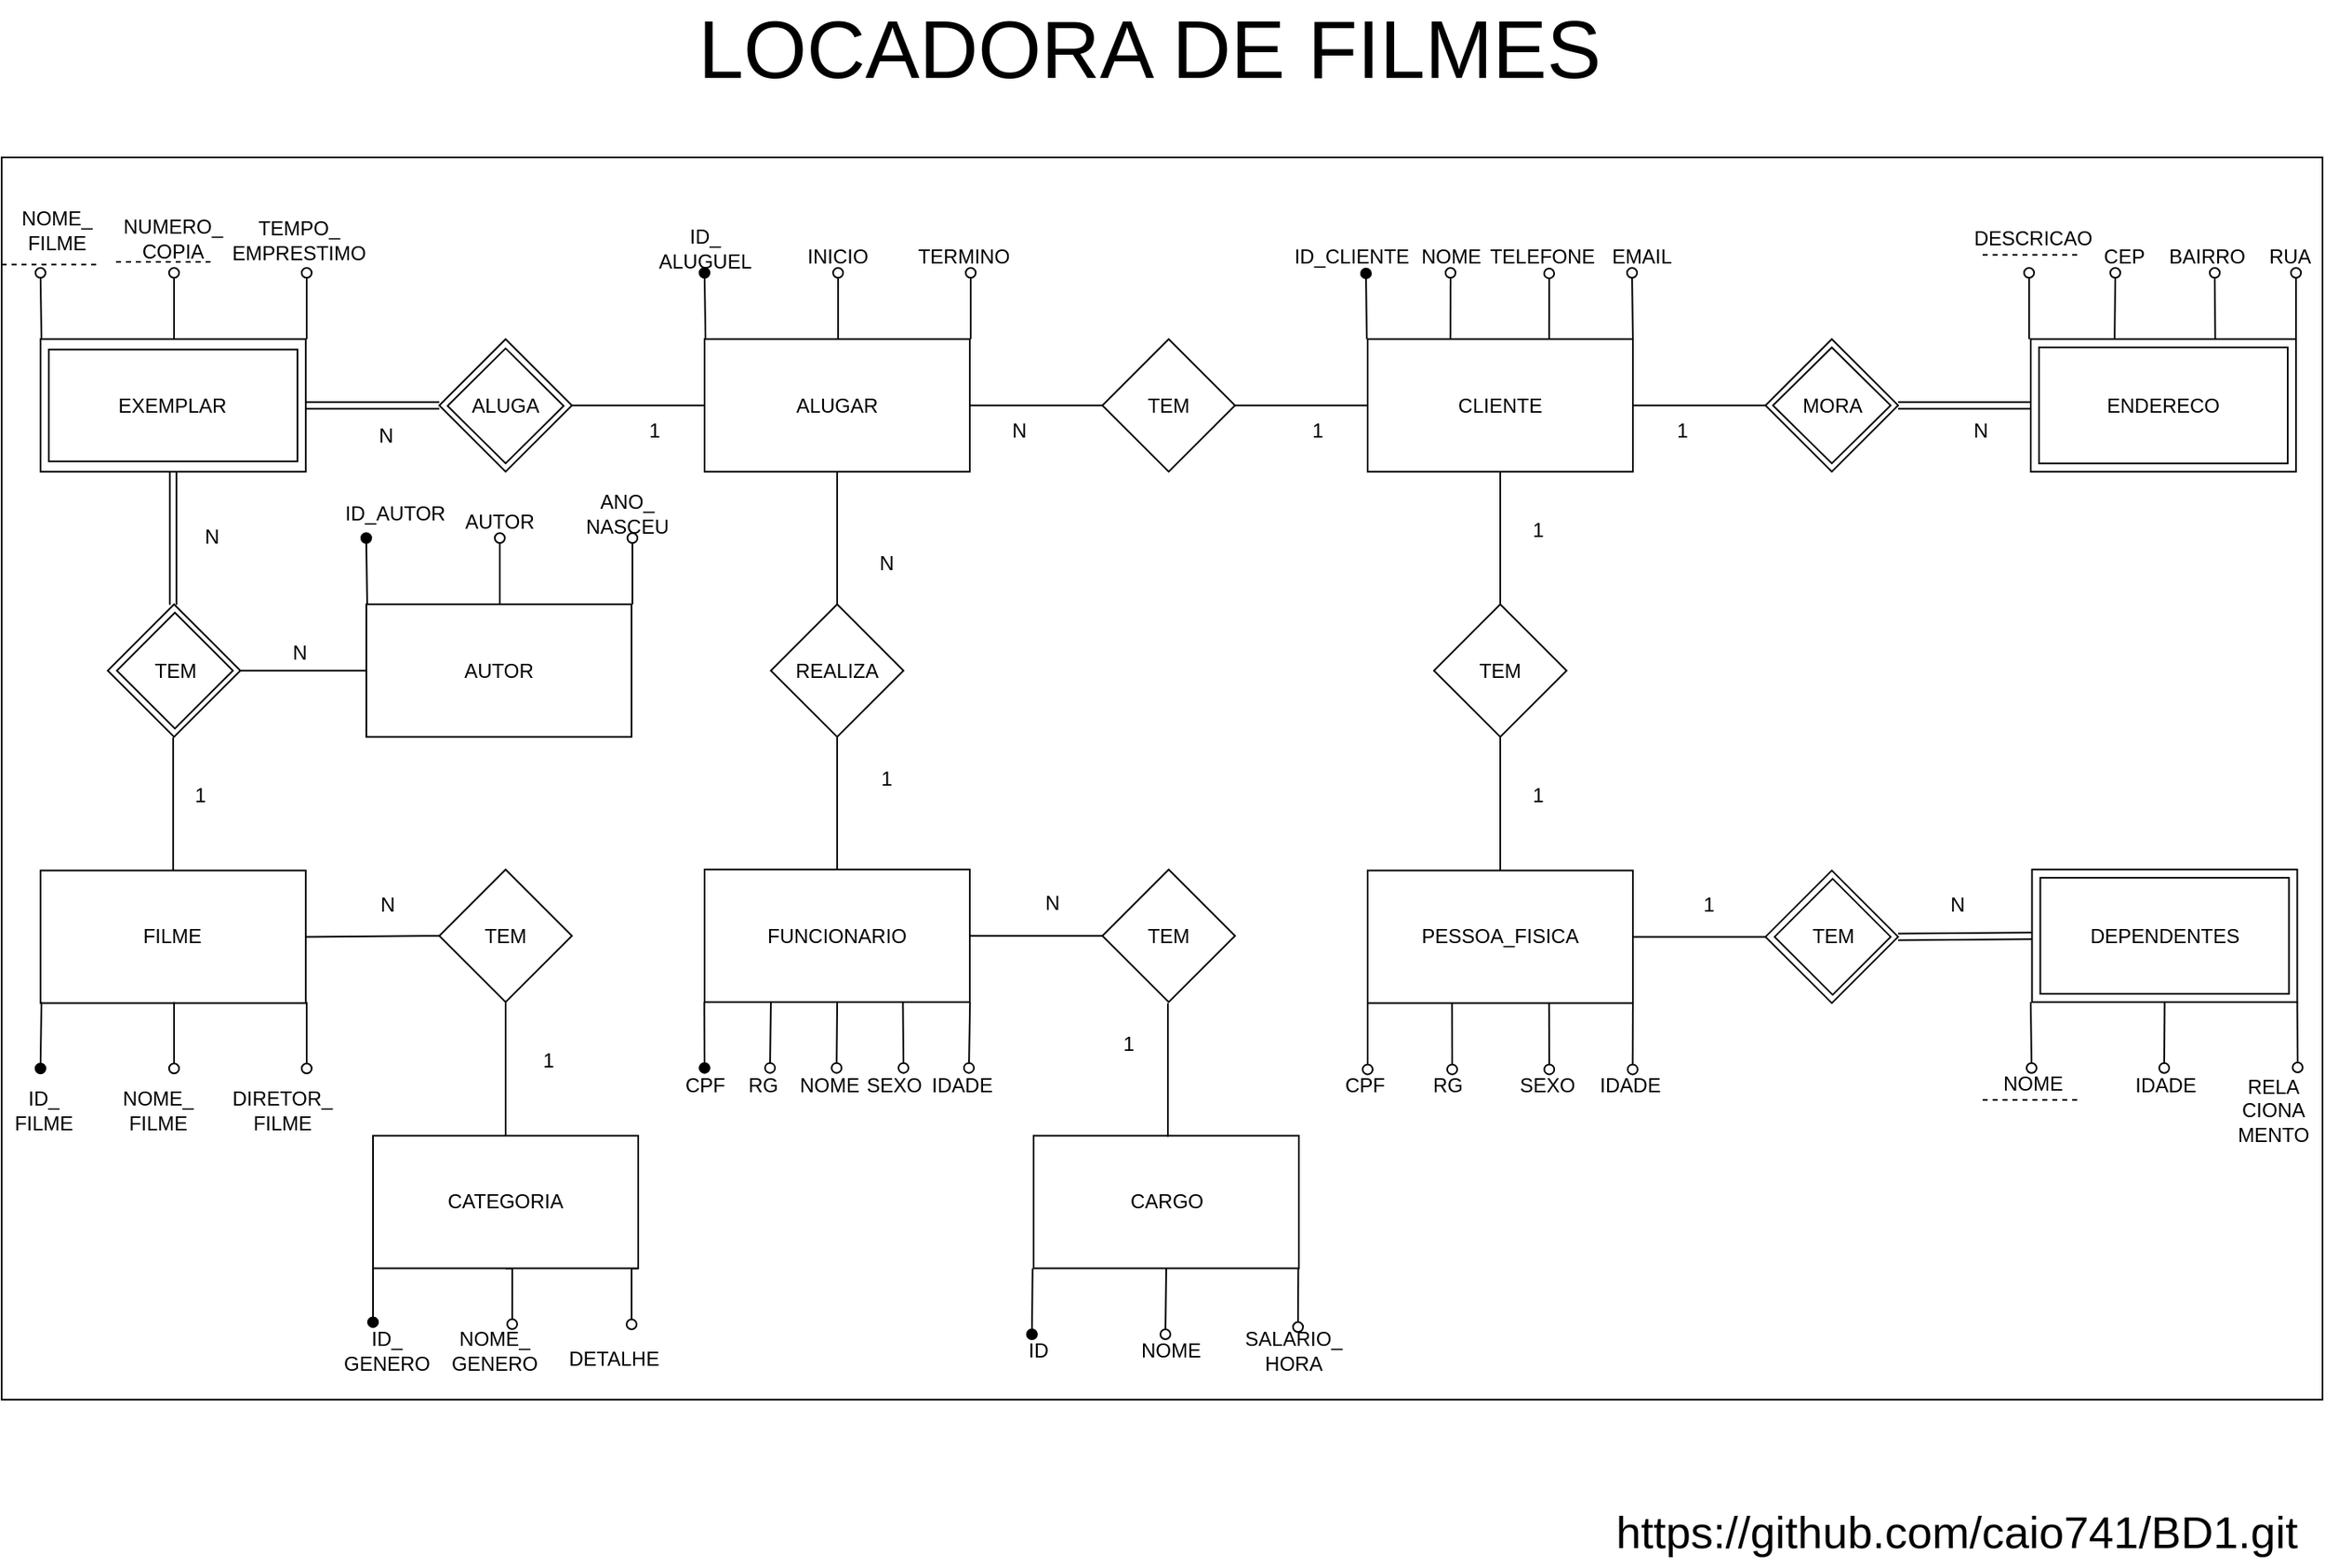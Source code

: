 <mxfile version="19.0.0" type="device"><diagram id="PAfJcDm39tAC9_38ykpD" name="Page-1"><mxGraphModel dx="1806" dy="955" grid="1" gridSize="10" guides="1" tooltips="1" connect="1" arrows="1" fold="1" page="1" pageScale="1" pageWidth="1400" pageHeight="950" math="0" shadow="0"><root><mxCell id="0"/><mxCell id="1" parent="0"/><mxCell id="2LAqQEBqM6MFM1J0Qw6C-1" value="" style="rounded=0;whiteSpace=wrap;html=1;fillColor=none;" parent="1" vertex="1"><mxGeometry y="100" width="1400" height="749.4" as="geometry"/></mxCell><mxCell id="RImvpJn0ZFp_Cfdxz_qX-44" style="edgeStyle=none;rounded=0;orthogonalLoop=1;jettySize=auto;html=1;exitX=1;exitY=0.5;exitDx=0;exitDy=0;entryX=0;entryY=0.5;entryDx=0;entryDy=0;endArrow=none;endFill=0;" parent="1" source="RImvpJn0ZFp_Cfdxz_qX-4" target="RImvpJn0ZFp_Cfdxz_qX-43" edge="1"><mxGeometry relative="1" as="geometry"/></mxCell><mxCell id="RImvpJn0ZFp_Cfdxz_qX-4" value="ALUGAR" style="rounded=0;whiteSpace=wrap;html=1;" parent="1" vertex="1"><mxGeometry x="424" y="209.6" width="160" height="80" as="geometry"/></mxCell><mxCell id="r9gRASI-_UK_pjrdxx6l-98" style="edgeStyle=none;rounded=0;orthogonalLoop=1;jettySize=auto;html=1;exitX=0.5;exitY=1;exitDx=0;exitDy=0;endArrow=oval;endFill=0;entryX=0.593;entryY=-0.014;entryDx=0;entryDy=0;entryPerimeter=0;" parent="1" source="RImvpJn0ZFp_Cfdxz_qX-5" target="r9gRASI-_UK_pjrdxx6l-99" edge="1"><mxGeometry relative="1" as="geometry"><mxPoint x="503.871" y="639.6" as="targetPoint"/></mxGeometry></mxCell><mxCell id="tUpMF_jIF_8xYEptirAa-62" style="edgeStyle=none;rounded=0;orthogonalLoop=1;jettySize=auto;html=1;exitX=1;exitY=0.5;exitDx=0;exitDy=0;entryX=0;entryY=0.5;entryDx=0;entryDy=0;endArrow=none;endFill=0;" parent="1" source="RImvpJn0ZFp_Cfdxz_qX-5" target="tUpMF_jIF_8xYEptirAa-61" edge="1"><mxGeometry relative="1" as="geometry"/></mxCell><mxCell id="RImvpJn0ZFp_Cfdxz_qX-5" value="FUNCIONARIO" style="rounded=0;whiteSpace=wrap;html=1;" parent="1" vertex="1"><mxGeometry x="424" y="529.6" width="160" height="80" as="geometry"/></mxCell><mxCell id="RImvpJn0ZFp_Cfdxz_qX-7" value="CLIENTE" style="rounded=0;whiteSpace=wrap;html=1;" parent="1" vertex="1"><mxGeometry x="824" y="209.6" width="160" height="80" as="geometry"/></mxCell><mxCell id="r9gRASI-_UK_pjrdxx6l-129" style="edgeStyle=none;rounded=0;orthogonalLoop=1;jettySize=auto;html=1;exitX=1;exitY=1;exitDx=0;exitDy=0;endArrow=oval;endFill=0;" parent="1" source="RImvpJn0ZFp_Cfdxz_qX-9" edge="1"><mxGeometry relative="1" as="geometry"><mxPoint x="983.86" y="650.2" as="targetPoint"/></mxGeometry></mxCell><mxCell id="r9gRASI-_UK_pjrdxx6l-131" style="edgeStyle=elbowEdgeStyle;rounded=0;orthogonalLoop=1;jettySize=auto;html=1;endArrow=oval;endFill=0;exitX=0.684;exitY=1;exitDx=0;exitDy=0;exitPerimeter=0;" parent="1" source="RImvpJn0ZFp_Cfdxz_qX-9" edge="1"><mxGeometry relative="1" as="geometry"><mxPoint x="933.43" y="650.2" as="targetPoint"/><mxPoint x="934.57" y="610.2" as="sourcePoint"/><Array as="points"><mxPoint x="933.57" y="630.2"/></Array></mxGeometry></mxCell><mxCell id="r9gRASI-_UK_pjrdxx6l-132" style="edgeStyle=elbowEdgeStyle;rounded=0;orthogonalLoop=1;jettySize=auto;html=1;exitX=0.318;exitY=1.003;exitDx=0;exitDy=0;endArrow=oval;endFill=0;exitPerimeter=0;" parent="1" source="RImvpJn0ZFp_Cfdxz_qX-9" edge="1"><mxGeometry relative="1" as="geometry"><mxPoint x="875" y="650.2" as="targetPoint"/><Array as="points"><mxPoint x="875" y="620.2"/></Array></mxGeometry></mxCell><mxCell id="RImvpJn0ZFp_Cfdxz_qX-9" value="PESSOA_FISICA" style="rounded=0;whiteSpace=wrap;html=1;" parent="1" vertex="1"><mxGeometry x="824" y="530.2" width="160" height="80" as="geometry"/></mxCell><mxCell id="RImvpJn0ZFp_Cfdxz_qX-25" style="edgeStyle=orthogonalEdgeStyle;rounded=0;orthogonalLoop=1;jettySize=auto;html=1;exitX=1;exitY=0.5;exitDx=0;exitDy=0;entryX=0;entryY=0.5;entryDx=0;entryDy=0;endArrow=none;endFill=0;" parent="1" source="RImvpJn0ZFp_Cfdxz_qX-23" target="RImvpJn0ZFp_Cfdxz_qX-4" edge="1"><mxGeometry relative="1" as="geometry"/></mxCell><mxCell id="tUpMF_jIF_8xYEptirAa-52" style="edgeStyle=orthogonalEdgeStyle;rounded=0;orthogonalLoop=1;jettySize=auto;html=1;exitX=0;exitY=0.5;exitDx=0;exitDy=0;entryX=1;entryY=0.5;entryDx=0;entryDy=0;endArrow=none;endFill=0;shape=link;" parent="1" source="RImvpJn0ZFp_Cfdxz_qX-23" target="tUpMF_jIF_8xYEptirAa-38" edge="1"><mxGeometry relative="1" as="geometry"/></mxCell><mxCell id="RImvpJn0ZFp_Cfdxz_qX-23" value="ALUGA" style="rhombus;whiteSpace=wrap;html=1;rounded=0;shadow=0;glass=0;sketch=0;gradientColor=none;" parent="1" vertex="1"><mxGeometry x="264" y="209.6" width="80" height="80" as="geometry"/></mxCell><mxCell id="RImvpJn0ZFp_Cfdxz_qX-39" style="edgeStyle=none;rounded=0;orthogonalLoop=1;jettySize=auto;html=1;exitX=1;exitY=0.5;exitDx=0;exitDy=0;entryX=0.5;entryY=1;entryDx=0;entryDy=0;endArrow=none;endFill=0;" parent="1" target="RImvpJn0ZFp_Cfdxz_qX-7" edge="1"><mxGeometry relative="1" as="geometry"><mxPoint x="904" y="369.6" as="sourcePoint"/></mxGeometry></mxCell><mxCell id="RImvpJn0ZFp_Cfdxz_qX-41" style="edgeStyle=none;rounded=0;orthogonalLoop=1;jettySize=auto;html=1;exitX=0.5;exitY=0;exitDx=0;exitDy=0;entryX=0.5;entryY=1;entryDx=0;entryDy=0;endArrow=none;endFill=0;" parent="1" source="RImvpJn0ZFp_Cfdxz_qX-40" target="RImvpJn0ZFp_Cfdxz_qX-4" edge="1"><mxGeometry relative="1" as="geometry"/></mxCell><mxCell id="RImvpJn0ZFp_Cfdxz_qX-42" style="edgeStyle=none;rounded=0;orthogonalLoop=1;jettySize=auto;html=1;exitX=0.5;exitY=1;exitDx=0;exitDy=0;entryX=0.5;entryY=0;entryDx=0;entryDy=0;endArrow=none;endFill=0;" parent="1" source="RImvpJn0ZFp_Cfdxz_qX-40" target="RImvpJn0ZFp_Cfdxz_qX-5" edge="1"><mxGeometry relative="1" as="geometry"/></mxCell><mxCell id="RImvpJn0ZFp_Cfdxz_qX-40" value="REALIZA" style="rhombus;whiteSpace=wrap;html=1;rounded=0;shadow=0;glass=0;sketch=0;gradientColor=none;" parent="1" vertex="1"><mxGeometry x="464" y="369.6" width="80" height="80" as="geometry"/></mxCell><mxCell id="RImvpJn0ZFp_Cfdxz_qX-45" style="edgeStyle=none;rounded=0;orthogonalLoop=1;jettySize=auto;html=1;exitX=1;exitY=0.5;exitDx=0;exitDy=0;entryX=0;entryY=0.5;entryDx=0;entryDy=0;endArrow=none;endFill=0;" parent="1" source="RImvpJn0ZFp_Cfdxz_qX-43" target="RImvpJn0ZFp_Cfdxz_qX-7" edge="1"><mxGeometry relative="1" as="geometry"/></mxCell><mxCell id="RImvpJn0ZFp_Cfdxz_qX-43" value="TEM" style="rhombus;whiteSpace=wrap;html=1;rounded=0;shadow=0;glass=0;sketch=0;gradientColor=none;" parent="1" vertex="1"><mxGeometry x="664" y="209.6" width="80" height="80" as="geometry"/></mxCell><mxCell id="RImvpJn0ZFp_Cfdxz_qX-48" value="N" style="text;html=1;strokeColor=none;fillColor=none;align=center;verticalAlign=middle;whiteSpace=wrap;rounded=0;shadow=0;glass=0;sketch=0;" parent="1" vertex="1"><mxGeometry x="201.5" y="253.35" width="60" height="30" as="geometry"/></mxCell><mxCell id="RImvpJn0ZFp_Cfdxz_qX-49" value="1" style="text;html=1;strokeColor=none;fillColor=none;align=center;verticalAlign=middle;whiteSpace=wrap;rounded=0;shadow=0;glass=0;sketch=0;" parent="1" vertex="1"><mxGeometry x="364" y="249.6" width="60" height="30" as="geometry"/></mxCell><mxCell id="RImvpJn0ZFp_Cfdxz_qX-50" value="1" style="text;html=1;strokeColor=none;fillColor=none;align=center;verticalAlign=middle;whiteSpace=wrap;rounded=0;shadow=0;glass=0;sketch=0;" parent="1" vertex="1"><mxGeometry x="764" y="249.6" width="60" height="30" as="geometry"/></mxCell><mxCell id="RImvpJn0ZFp_Cfdxz_qX-51" value="N" style="text;html=1;strokeColor=none;fillColor=none;align=center;verticalAlign=middle;whiteSpace=wrap;rounded=0;shadow=0;glass=0;sketch=0;" parent="1" vertex="1"><mxGeometry x="584" y="249.6" width="60" height="30" as="geometry"/></mxCell><mxCell id="RImvpJn0ZFp_Cfdxz_qX-52" value="N" style="text;html=1;strokeColor=none;fillColor=none;align=center;verticalAlign=middle;whiteSpace=wrap;rounded=0;shadow=0;glass=0;sketch=0;" parent="1" vertex="1"><mxGeometry x="504" y="329.6" width="60" height="30" as="geometry"/></mxCell><mxCell id="RImvpJn0ZFp_Cfdxz_qX-53" value="1" style="text;html=1;strokeColor=none;fillColor=none;align=center;verticalAlign=middle;whiteSpace=wrap;rounded=0;shadow=0;glass=0;sketch=0;" parent="1" vertex="1"><mxGeometry x="504" y="459.6" width="60" height="30" as="geometry"/></mxCell><mxCell id="RImvpJn0ZFp_Cfdxz_qX-56" value="N" style="text;html=1;strokeColor=none;fillColor=none;align=center;verticalAlign=middle;whiteSpace=wrap;rounded=0;shadow=0;glass=0;sketch=0;" parent="1" vertex="1"><mxGeometry x="604" y="535.2" width="60" height="30" as="geometry"/></mxCell><mxCell id="RImvpJn0ZFp_Cfdxz_qX-57" value="1" style="text;html=1;strokeColor=none;fillColor=none;align=center;verticalAlign=middle;whiteSpace=wrap;rounded=0;shadow=0;glass=0;sketch=0;" parent="1" vertex="1"><mxGeometry x="650" y="620.2" width="60" height="30" as="geometry"/></mxCell><mxCell id="r9gRASI-_UK_pjrdxx6l-20" style="edgeStyle=elbowEdgeStyle;rounded=0;orthogonalLoop=1;jettySize=auto;html=1;exitX=0;exitY=1;exitDx=0;exitDy=0;endArrow=oval;endFill=0;" parent="1" edge="1"><mxGeometry relative="1" as="geometry"><mxPoint x="824" y="650.2" as="targetPoint"/><mxPoint x="824" y="610.2" as="sourcePoint"/></mxGeometry></mxCell><mxCell id="r9gRASI-_UK_pjrdxx6l-36" value="CPF" style="text;html=1;align=center;verticalAlign=middle;resizable=0;points=[];autosize=1;strokeColor=none;fillColor=none;" parent="1" vertex="1"><mxGeometry x="801.5" y="650.2" width="40" height="20" as="geometry"/></mxCell><mxCell id="r9gRASI-_UK_pjrdxx6l-37" value="RG" style="text;html=1;align=center;verticalAlign=middle;resizable=0;points=[];autosize=1;strokeColor=none;fillColor=none;" parent="1" vertex="1"><mxGeometry x="856.5" y="650.2" width="30" height="20" as="geometry"/></mxCell><mxCell id="r9gRASI-_UK_pjrdxx6l-38" value="SEXO" style="text;html=1;align=center;verticalAlign=middle;resizable=0;points=[];autosize=1;strokeColor=none;fillColor=none;" parent="1" vertex="1"><mxGeometry x="906.5" y="650.2" width="50" height="20" as="geometry"/></mxCell><mxCell id="r9gRASI-_UK_pjrdxx6l-39" value="IDADE" style="text;html=1;align=center;verticalAlign=middle;resizable=0;points=[];autosize=1;strokeColor=none;fillColor=none;" parent="1" vertex="1"><mxGeometry x="956.5" y="650.2" width="50" height="20" as="geometry"/></mxCell><mxCell id="r9gRASI-_UK_pjrdxx6l-44" style="edgeStyle=elbowEdgeStyle;rounded=0;orthogonalLoop=1;jettySize=auto;html=1;exitX=0;exitY=1;exitDx=0;exitDy=0;endArrow=oval;endFill=1;entryX=0.612;entryY=1.018;entryDx=0;entryDy=0;entryPerimeter=0;" parent="1" target="r9gRASI-_UK_pjrdxx6l-48" edge="1"><mxGeometry relative="1" as="geometry"><mxPoint x="823.48" y="179.6" as="targetPoint"/><mxPoint x="823.48" y="209.6" as="sourcePoint"/></mxGeometry></mxCell><mxCell id="r9gRASI-_UK_pjrdxx6l-45" style="edgeStyle=elbowEdgeStyle;rounded=0;orthogonalLoop=1;jettySize=auto;html=1;endArrow=oval;endFill=0;exitX=0.312;exitY=0;exitDx=0;exitDy=0;exitPerimeter=0;" parent="1" source="RImvpJn0ZFp_Cfdxz_qX-7" edge="1"><mxGeometry relative="1" as="geometry"><mxPoint x="873.88" y="169.6" as="targetPoint"/><mxPoint x="873.88" y="199.6" as="sourcePoint"/></mxGeometry></mxCell><mxCell id="r9gRASI-_UK_pjrdxx6l-46" style="edgeStyle=elbowEdgeStyle;rounded=0;orthogonalLoop=1;jettySize=auto;html=1;endArrow=oval;endFill=0;entryX=0.559;entryY=1.018;entryDx=0;entryDy=0;entryPerimeter=0;" parent="1" target="r9gRASI-_UK_pjrdxx6l-50" edge="1"><mxGeometry relative="1" as="geometry"><mxPoint x="933.48" y="179.6" as="targetPoint"/><mxPoint x="933.48" y="209.6" as="sourcePoint"/></mxGeometry></mxCell><mxCell id="r9gRASI-_UK_pjrdxx6l-47" style="edgeStyle=elbowEdgeStyle;rounded=0;orthogonalLoop=1;jettySize=auto;html=1;endArrow=oval;endFill=0;exitX=1;exitY=0;exitDx=0;exitDy=0;" parent="1" source="RImvpJn0ZFp_Cfdxz_qX-7" edge="1"><mxGeometry relative="1" as="geometry"><mxPoint x="983.2" y="169.6" as="targetPoint"/><mxPoint x="983.2" y="199.6" as="sourcePoint"/></mxGeometry></mxCell><mxCell id="r9gRASI-_UK_pjrdxx6l-48" value="ID_CLIENTE" style="text;html=1;align=center;verticalAlign=middle;resizable=0;points=[];autosize=1;strokeColor=none;fillColor=none;" parent="1" vertex="1"><mxGeometry x="774" y="149.6" width="80" height="20" as="geometry"/></mxCell><mxCell id="r9gRASI-_UK_pjrdxx6l-49" value="NOME" style="text;html=1;align=center;verticalAlign=middle;resizable=0;points=[];autosize=1;strokeColor=none;fillColor=none;" parent="1" vertex="1"><mxGeometry x="849" y="149.6" width="50" height="20" as="geometry"/></mxCell><mxCell id="r9gRASI-_UK_pjrdxx6l-50" value="TELEFONE" style="text;html=1;align=center;verticalAlign=middle;resizable=0;points=[];autosize=1;strokeColor=none;fillColor=none;" parent="1" vertex="1"><mxGeometry x="889" y="149.6" width="80" height="20" as="geometry"/></mxCell><mxCell id="r9gRASI-_UK_pjrdxx6l-51" value="EMAIL" style="text;html=1;align=center;verticalAlign=middle;resizable=0;points=[];autosize=1;strokeColor=none;fillColor=none;" parent="1" vertex="1"><mxGeometry x="964" y="149.6" width="50" height="20" as="geometry"/></mxCell><mxCell id="r9gRASI-_UK_pjrdxx6l-60" style="edgeStyle=none;rounded=0;orthogonalLoop=1;jettySize=auto;html=1;exitX=1;exitY=0.5;exitDx=0;exitDy=0;entryX=0;entryY=0.5;entryDx=0;entryDy=0;endArrow=none;endFill=0;" parent="1" target="r9gRASI-_UK_pjrdxx6l-62" edge="1"><mxGeometry relative="1" as="geometry"><mxPoint x="984" y="249.6" as="sourcePoint"/></mxGeometry></mxCell><mxCell id="r9gRASI-_UK_pjrdxx6l-61" style="edgeStyle=none;rounded=0;orthogonalLoop=1;jettySize=auto;html=1;exitX=1;exitY=0.5;exitDx=0;exitDy=0;entryX=0;entryY=0.5;entryDx=0;entryDy=0;endArrow=none;endFill=0;shape=link;" parent="1" source="r9gRASI-_UK_pjrdxx6l-62" edge="1"><mxGeometry relative="1" as="geometry"><mxPoint x="1224" y="249.6" as="targetPoint"/></mxGeometry></mxCell><mxCell id="r9gRASI-_UK_pjrdxx6l-62" value="MORA" style="rhombus;whiteSpace=wrap;html=1;rounded=0;shadow=0;glass=0;sketch=0;gradientColor=none;" parent="1" vertex="1"><mxGeometry x="1064" y="209.6" width="80" height="80" as="geometry"/></mxCell><mxCell id="r9gRASI-_UK_pjrdxx6l-63" value="1" style="text;html=1;strokeColor=none;fillColor=none;align=center;verticalAlign=middle;whiteSpace=wrap;rounded=0;shadow=0;glass=0;sketch=0;" parent="1" vertex="1"><mxGeometry x="984" y="249.6" width="60" height="30" as="geometry"/></mxCell><mxCell id="r9gRASI-_UK_pjrdxx6l-64" value="N" style="text;html=1;strokeColor=none;fillColor=none;align=center;verticalAlign=middle;whiteSpace=wrap;rounded=0;shadow=0;glass=0;sketch=0;" parent="1" vertex="1"><mxGeometry x="1164" y="249.6" width="60" height="30" as="geometry"/></mxCell><mxCell id="r9gRASI-_UK_pjrdxx6l-65" value="ENDERECO_CLIENTE" style="rounded=0;whiteSpace=wrap;html=1;" parent="1" vertex="1"><mxGeometry x="1224" y="209.6" width="160" height="80" as="geometry"/></mxCell><mxCell id="r9gRASI-_UK_pjrdxx6l-66" value="ENDERECO" style="rounded=0;whiteSpace=wrap;html=1;" parent="1" vertex="1"><mxGeometry x="1229" y="214.6" width="150" height="70" as="geometry"/></mxCell><mxCell id="r9gRASI-_UK_pjrdxx6l-67" style="edgeStyle=elbowEdgeStyle;rounded=0;orthogonalLoop=1;jettySize=auto;html=1;exitX=0;exitY=1;exitDx=0;exitDy=0;endArrow=oval;endFill=0;" parent="1" edge="1"><mxGeometry relative="1" as="geometry"><mxPoint x="1223" y="169.6" as="targetPoint"/><mxPoint x="1223" y="209.6" as="sourcePoint"/></mxGeometry></mxCell><mxCell id="r9gRASI-_UK_pjrdxx6l-68" style="edgeStyle=elbowEdgeStyle;rounded=0;orthogonalLoop=1;jettySize=auto;html=1;endArrow=oval;endFill=0;" parent="1" edge="1"><mxGeometry relative="1" as="geometry"><mxPoint x="1275" y="169.6" as="targetPoint"/><mxPoint x="1274.6" y="209.6" as="sourcePoint"/></mxGeometry></mxCell><mxCell id="r9gRASI-_UK_pjrdxx6l-70" style="edgeStyle=elbowEdgeStyle;rounded=0;orthogonalLoop=1;jettySize=auto;html=1;endArrow=oval;endFill=0;exitX=1;exitY=0;exitDx=0;exitDy=0;" parent="1" source="r9gRASI-_UK_pjrdxx6l-65" edge="1"><mxGeometry relative="1" as="geometry"><mxPoint x="1384.28" y="169.6" as="targetPoint"/><mxPoint x="1384.28" y="199.6" as="sourcePoint"/><Array as="points"><mxPoint x="1384" y="199.6"/></Array></mxGeometry></mxCell><mxCell id="r9gRASI-_UK_pjrdxx6l-71" value="DESCRICAO" style="text;html=1;align=center;verticalAlign=middle;resizable=0;points=[];autosize=1;strokeColor=none;fillColor=none;" parent="1" vertex="1"><mxGeometry x="1180" y="139" width="90" height="20" as="geometry"/></mxCell><mxCell id="r9gRASI-_UK_pjrdxx6l-72" value="" style="endArrow=none;dashed=1;html=1;rounded=0;" parent="1" edge="1"><mxGeometry width="50" height="50" relative="1" as="geometry"><mxPoint x="1195" y="158.8" as="sourcePoint"/><mxPoint x="1255" y="158.8" as="targetPoint"/></mxGeometry></mxCell><mxCell id="r9gRASI-_UK_pjrdxx6l-73" style="edgeStyle=elbowEdgeStyle;rounded=0;orthogonalLoop=1;jettySize=auto;html=1;endArrow=oval;endFill=0;" parent="1" edge="1"><mxGeometry relative="1" as="geometry"><mxPoint x="1335" y="169.6" as="targetPoint"/><mxPoint x="1335.28" y="209.6" as="sourcePoint"/><Array as="points"><mxPoint x="1335" y="209.6"/></Array></mxGeometry></mxCell><mxCell id="r9gRASI-_UK_pjrdxx6l-75" value="CEP" style="text;html=1;align=center;verticalAlign=middle;resizable=0;points=[];autosize=1;strokeColor=none;fillColor=none;" parent="1" vertex="1"><mxGeometry x="1260" y="149.6" width="40" height="20" as="geometry"/></mxCell><mxCell id="r9gRASI-_UK_pjrdxx6l-89" style="edgeStyle=elbowEdgeStyle;rounded=0;orthogonalLoop=1;jettySize=auto;html=1;exitX=0;exitY=1;exitDx=0;exitDy=0;endArrow=oval;endFill=1;entryX=0.493;entryY=-0.014;entryDx=0;entryDy=0;entryPerimeter=0;" parent="1" target="r9gRASI-_UK_pjrdxx6l-93" edge="1"><mxGeometry relative="1" as="geometry"><mxPoint x="423.824" y="639.6" as="targetPoint"/><mxPoint x="423.824" y="609.6" as="sourcePoint"/></mxGeometry></mxCell><mxCell id="r9gRASI-_UK_pjrdxx6l-90" style="edgeStyle=elbowEdgeStyle;rounded=0;orthogonalLoop=1;jettySize=auto;html=1;endArrow=oval;endFill=0;entryX=0.356;entryY=-0.014;entryDx=0;entryDy=0;entryPerimeter=0;" parent="1" target="r9gRASI-_UK_pjrdxx6l-94" edge="1"><mxGeometry relative="1" as="geometry"><mxPoint x="464.004" y="639.6" as="targetPoint"/><mxPoint x="464.004" y="609.6" as="sourcePoint"/></mxGeometry></mxCell><mxCell id="r9gRASI-_UK_pjrdxx6l-91" style="edgeStyle=elbowEdgeStyle;rounded=0;orthogonalLoop=1;jettySize=auto;html=1;endArrow=oval;endFill=0;entryX=0.381;entryY=-0.014;entryDx=0;entryDy=0;entryPerimeter=0;" parent="1" target="r9gRASI-_UK_pjrdxx6l-95" edge="1"><mxGeometry relative="1" as="geometry"><mxPoint x="543.674" y="639.6" as="targetPoint"/><mxPoint x="543.674" y="609.6" as="sourcePoint"/></mxGeometry></mxCell><mxCell id="r9gRASI-_UK_pjrdxx6l-92" style="edgeStyle=elbowEdgeStyle;rounded=0;orthogonalLoop=1;jettySize=auto;html=1;endArrow=oval;endFill=0;entryX=0.42;entryY=-0.014;entryDx=0;entryDy=0;entryPerimeter=0;" parent="1" target="r9gRASI-_UK_pjrdxx6l-96" edge="1"><mxGeometry relative="1" as="geometry"><mxPoint x="584.135" y="639.6" as="targetPoint"/><mxPoint x="584.135" y="609.6" as="sourcePoint"/></mxGeometry></mxCell><mxCell id="r9gRASI-_UK_pjrdxx6l-93" value="CPF" style="text;html=1;align=center;verticalAlign=middle;resizable=0;points=[];autosize=1;strokeColor=none;fillColor=none;flipV=0;flipH=1;" parent="1" vertex="1"><mxGeometry x="404" y="649.6" width="40" height="20" as="geometry"/></mxCell><mxCell id="r9gRASI-_UK_pjrdxx6l-94" value="RG" style="text;html=1;align=center;verticalAlign=middle;resizable=0;points=[];autosize=1;strokeColor=none;fillColor=none;flipV=0;flipH=1;" parent="1" vertex="1"><mxGeometry x="444" y="649.6" width="30" height="20" as="geometry"/></mxCell><mxCell id="r9gRASI-_UK_pjrdxx6l-95" value="SEXO" style="text;html=1;align=center;verticalAlign=middle;resizable=0;points=[];autosize=1;strokeColor=none;fillColor=none;flipV=0;flipH=1;" parent="1" vertex="1"><mxGeometry x="513" y="649.6" width="50" height="20" as="geometry"/></mxCell><mxCell id="r9gRASI-_UK_pjrdxx6l-96" value="IDADE" style="text;html=1;align=center;verticalAlign=middle;resizable=0;points=[];autosize=1;strokeColor=none;fillColor=none;flipV=0;flipH=1;" parent="1" vertex="1"><mxGeometry x="554" y="649.6" width="50" height="20" as="geometry"/></mxCell><mxCell id="r9gRASI-_UK_pjrdxx6l-99" value="NOME" style="text;html=1;align=center;verticalAlign=middle;resizable=0;points=[];autosize=1;strokeColor=none;fillColor=none;" parent="1" vertex="1"><mxGeometry x="474" y="649.6" width="50" height="20" as="geometry"/></mxCell><mxCell id="r9gRASI-_UK_pjrdxx6l-138" style="edgeStyle=none;rounded=0;orthogonalLoop=1;jettySize=auto;html=1;exitX=0;exitY=1;exitDx=0;exitDy=0;endArrow=oval;endFill=1;" parent="1" edge="1"><mxGeometry relative="1" as="geometry"><mxPoint x="423.999" y="169.6" as="targetPoint"/><mxPoint x="424.57" y="209.6" as="sourcePoint"/></mxGeometry></mxCell><mxCell id="r9gRASI-_UK_pjrdxx6l-140" style="edgeStyle=none;rounded=0;orthogonalLoop=1;jettySize=auto;html=1;exitX=0.5;exitY=1;exitDx=0;exitDy=0;endArrow=oval;endFill=0;" parent="1" edge="1"><mxGeometry relative="1" as="geometry"><mxPoint x="504.57" y="169.6" as="targetPoint"/><mxPoint x="504.57" y="209.6" as="sourcePoint"/></mxGeometry></mxCell><mxCell id="r9gRASI-_UK_pjrdxx6l-142" style="edgeStyle=none;rounded=0;orthogonalLoop=1;jettySize=auto;html=1;exitX=1;exitY=1;exitDx=0;exitDy=0;endArrow=oval;endFill=0;" parent="1" edge="1"><mxGeometry relative="1" as="geometry"><mxPoint x="584.57" y="169.6" as="targetPoint"/><mxPoint x="584.57" y="209.6" as="sourcePoint"/></mxGeometry></mxCell><mxCell id="r9gRASI-_UK_pjrdxx6l-146" value="MORA" style="rhombus;whiteSpace=wrap;html=1;rounded=0;shadow=0;glass=0;sketch=0;gradientColor=none;" parent="1" vertex="1"><mxGeometry x="1068.5" y="214.6" width="71" height="70" as="geometry"/></mxCell><mxCell id="r9gRASI-_UK_pjrdxx6l-155" value="ID_&lt;br&gt;ALUGUEL" style="text;html=1;align=center;verticalAlign=middle;resizable=0;points=[];autosize=1;strokeColor=none;fillColor=none;" parent="1" vertex="1"><mxGeometry x="389" y="139.6" width="70" height="30" as="geometry"/></mxCell><mxCell id="r9gRASI-_UK_pjrdxx6l-156" value="INICIO" style="text;html=1;align=center;verticalAlign=middle;resizable=0;points=[];autosize=1;strokeColor=none;fillColor=none;" parent="1" vertex="1"><mxGeometry x="479" y="149.6" width="50" height="20" as="geometry"/></mxCell><mxCell id="r9gRASI-_UK_pjrdxx6l-157" value="TERMINO" style="text;html=1;align=center;verticalAlign=middle;resizable=0;points=[];autosize=1;strokeColor=none;fillColor=none;" parent="1" vertex="1"><mxGeometry x="545" y="149.6" width="70" height="20" as="geometry"/></mxCell><mxCell id="r9gRASI-_UK_pjrdxx6l-161" value="https://github.com/caio741/BD1.git" style="text;html=1;align=center;verticalAlign=middle;resizable=0;points=[];autosize=1;strokeColor=none;fillColor=none;fontSize=27;" parent="1" vertex="1"><mxGeometry x="964" y="910" width="430" height="40" as="geometry"/></mxCell><mxCell id="r9gRASI-_UK_pjrdxx6l-162" value="LOCADORA DE FILMES" style="text;html=1;align=center;verticalAlign=middle;resizable=0;points=[];autosize=1;strokeColor=none;fillColor=none;fontSize=49;shadow=0;" parent="1" vertex="1"><mxGeometry x="411.5" y="5" width="560" height="60" as="geometry"/></mxCell><mxCell id="tUpMF_jIF_8xYEptirAa-126" style="edgeStyle=orthogonalEdgeStyle;rounded=0;orthogonalLoop=1;jettySize=auto;html=1;exitX=1;exitY=1;exitDx=0;exitDy=0;endArrow=oval;endFill=0;" parent="1" source="tUpMF_jIF_8xYEptirAa-2" edge="1"><mxGeometry relative="1" as="geometry"><mxPoint x="1385" y="649" as="targetPoint"/></mxGeometry></mxCell><mxCell id="tUpMF_jIF_8xYEptirAa-2" value="DEPENDENTES" style="rounded=0;whiteSpace=wrap;html=1;" parent="1" vertex="1"><mxGeometry x="1224.76" y="529.6" width="160" height="80" as="geometry"/></mxCell><mxCell id="tUpMF_jIF_8xYEptirAa-3" value="DEPENDENTES" style="rounded=0;whiteSpace=wrap;html=1;" parent="1" vertex="1"><mxGeometry x="1229.76" y="534.6" width="150" height="70" as="geometry"/></mxCell><mxCell id="tUpMF_jIF_8xYEptirAa-4" style="edgeStyle=elbowEdgeStyle;rounded=0;orthogonalLoop=1;jettySize=auto;html=1;exitX=0;exitY=1;exitDx=0;exitDy=0;endArrow=oval;endFill=0;entryX=0.496;entryY=-0.01;entryDx=0;entryDy=0;entryPerimeter=0;" parent="1" edge="1"><mxGeometry relative="1" as="geometry"><mxPoint x="1224.56" y="649.4" as="targetPoint"/><mxPoint x="1224.0" y="609.6" as="sourcePoint"/></mxGeometry></mxCell><mxCell id="tUpMF_jIF_8xYEptirAa-5" style="edgeStyle=elbowEdgeStyle;rounded=0;orthogonalLoop=1;jettySize=auto;html=1;endArrow=oval;endFill=0;entryX=0.496;entryY=-0.01;entryDx=0;entryDy=0;entryPerimeter=0;" parent="1" target="tUpMF_jIF_8xYEptirAa-9" edge="1"><mxGeometry relative="1" as="geometry"><mxPoint x="1304.76" y="639.6" as="targetPoint"/><mxPoint x="1304.76" y="609.6" as="sourcePoint"/></mxGeometry></mxCell><mxCell id="tUpMF_jIF_8xYEptirAa-7" value="NOME" style="text;html=1;align=center;verticalAlign=middle;resizable=0;points=[];autosize=1;strokeColor=none;fillColor=none;" parent="1" vertex="1"><mxGeometry x="1200" y="648.6" width="50" height="20" as="geometry"/></mxCell><mxCell id="tUpMF_jIF_8xYEptirAa-8" value="RELA&lt;br&gt;CIONA&lt;br&gt;MENTO" style="text;html=1;align=center;verticalAlign=middle;resizable=0;points=[];autosize=1;strokeColor=none;fillColor=none;" parent="1" vertex="1"><mxGeometry x="1340" y="650.2" width="60" height="50" as="geometry"/></mxCell><mxCell id="tUpMF_jIF_8xYEptirAa-9" value="IDADE" style="text;html=1;align=center;verticalAlign=middle;resizable=0;points=[];autosize=1;strokeColor=none;fillColor=none;" parent="1" vertex="1"><mxGeometry x="1279.76" y="649.6" width="50" height="20" as="geometry"/></mxCell><mxCell id="tUpMF_jIF_8xYEptirAa-10" value="" style="endArrow=none;dashed=1;html=1;rounded=0;" parent="1" edge="1"><mxGeometry width="50" height="50" relative="1" as="geometry"><mxPoint x="1195" y="668.6" as="sourcePoint"/><mxPoint x="1255" y="668.6" as="targetPoint"/></mxGeometry></mxCell><mxCell id="tUpMF_jIF_8xYEptirAa-118" value="" style="edgeStyle=orthogonalEdgeStyle;rounded=0;orthogonalLoop=1;jettySize=auto;html=1;endArrow=oval;endFill=0;" parent="1" source="tUpMF_jIF_8xYEptirAa-15" target="tUpMF_jIF_8xYEptirAa-106" edge="1"><mxGeometry relative="1" as="geometry"/></mxCell><mxCell id="tUpMF_jIF_8xYEptirAa-15" value="AUTOR" style="rounded=0;whiteSpace=wrap;html=1;" parent="1" vertex="1"><mxGeometry x="220" y="369.6" width="159.93" height="80" as="geometry"/></mxCell><mxCell id="tUpMF_jIF_8xYEptirAa-16" style="edgeStyle=none;rounded=0;orthogonalLoop=1;jettySize=auto;html=1;exitX=0;exitY=1;exitDx=0;exitDy=0;endArrow=oval;endFill=1;" parent="1" edge="1"><mxGeometry relative="1" as="geometry"><mxPoint x="219.929" y="329.6" as="targetPoint"/><mxPoint x="220.5" y="369.6" as="sourcePoint"/></mxGeometry></mxCell><mxCell id="tUpMF_jIF_8xYEptirAa-17" style="edgeStyle=none;rounded=0;orthogonalLoop=1;jettySize=auto;html=1;exitX=0.5;exitY=1;exitDx=0;exitDy=0;endArrow=oval;endFill=0;" parent="1" edge="1"><mxGeometry relative="1" as="geometry"><mxPoint x="300.5" y="329.6" as="targetPoint"/><mxPoint x="300.5" y="369.6" as="sourcePoint"/></mxGeometry></mxCell><mxCell id="tUpMF_jIF_8xYEptirAa-18" style="edgeStyle=none;rounded=0;orthogonalLoop=1;jettySize=auto;html=1;exitX=1;exitY=1;exitDx=0;exitDy=0;endArrow=oval;endFill=0;" parent="1" edge="1"><mxGeometry relative="1" as="geometry"><mxPoint x="380.5" y="329.6" as="targetPoint"/><mxPoint x="380.5" y="369.6" as="sourcePoint"/></mxGeometry></mxCell><mxCell id="tUpMF_jIF_8xYEptirAa-19" value="ID_AUTOR" style="text;html=1;align=center;verticalAlign=middle;resizable=0;points=[];autosize=1;strokeColor=none;fillColor=none;" parent="1" vertex="1"><mxGeometry x="196.5" y="304.6" width="80" height="20" as="geometry"/></mxCell><mxCell id="tUpMF_jIF_8xYEptirAa-20" value="AUTOR" style="text;html=1;align=center;verticalAlign=middle;resizable=0;points=[];autosize=1;strokeColor=none;fillColor=none;" parent="1" vertex="1"><mxGeometry x="269.93" y="309.6" width="60" height="20" as="geometry"/></mxCell><mxCell id="tUpMF_jIF_8xYEptirAa-23" value="ANO_&lt;br&gt;NASCEU" style="text;html=1;align=center;verticalAlign=middle;resizable=0;points=[];autosize=1;strokeColor=none;fillColor=none;" parent="1" vertex="1"><mxGeometry x="341.5" y="299.6" width="70" height="30" as="geometry"/></mxCell><mxCell id="tUpMF_jIF_8xYEptirAa-38" value="EXEMPLAR" style="rounded=0;whiteSpace=wrap;html=1;" parent="1" vertex="1"><mxGeometry x="23.43" y="209.6" width="160" height="80" as="geometry"/></mxCell><mxCell id="tUpMF_jIF_8xYEptirAa-39" style="edgeStyle=none;rounded=0;orthogonalLoop=1;jettySize=auto;html=1;exitX=0;exitY=1;exitDx=0;exitDy=0;endArrow=oval;endFill=0;" parent="1" edge="1"><mxGeometry relative="1" as="geometry"><mxPoint x="23.429" y="169.6" as="targetPoint"/><mxPoint x="24" y="209.6" as="sourcePoint"/></mxGeometry></mxCell><mxCell id="tUpMF_jIF_8xYEptirAa-40" style="edgeStyle=none;rounded=0;orthogonalLoop=1;jettySize=auto;html=1;exitX=0.5;exitY=1;exitDx=0;exitDy=0;endArrow=oval;endFill=0;" parent="1" edge="1"><mxGeometry relative="1" as="geometry"><mxPoint x="104" y="169.6" as="targetPoint"/><mxPoint x="104" y="209.6" as="sourcePoint"/></mxGeometry></mxCell><mxCell id="tUpMF_jIF_8xYEptirAa-41" style="edgeStyle=none;rounded=0;orthogonalLoop=1;jettySize=auto;html=1;exitX=1;exitY=1;exitDx=0;exitDy=0;endArrow=oval;endFill=0;" parent="1" edge="1"><mxGeometry relative="1" as="geometry"><mxPoint x="184.0" y="169.6" as="targetPoint"/><mxPoint x="184.0" y="209.6" as="sourcePoint"/></mxGeometry></mxCell><mxCell id="tUpMF_jIF_8xYEptirAa-42" value="NOME_&lt;br&gt;FILME" style="text;html=1;align=center;verticalAlign=middle;resizable=0;points=[];autosize=1;strokeColor=none;fillColor=none;" parent="1" vertex="1"><mxGeometry x="3.43" y="129.0" width="60" height="30" as="geometry"/></mxCell><mxCell id="tUpMF_jIF_8xYEptirAa-43" value="NUMERO_&lt;br&gt;COPIA" style="text;html=1;align=center;verticalAlign=middle;resizable=0;points=[];autosize=1;strokeColor=none;fillColor=none;" parent="1" vertex="1"><mxGeometry x="63.43" y="134" width="80" height="30" as="geometry"/></mxCell><mxCell id="tUpMF_jIF_8xYEptirAa-44" value="TEMPO_&lt;br&gt;EMPRESTIMO" style="text;html=1;align=center;verticalAlign=middle;resizable=0;points=[];autosize=1;strokeColor=none;fillColor=none;" parent="1" vertex="1"><mxGeometry x="129" y="134.6" width="100" height="30" as="geometry"/></mxCell><mxCell id="tUpMF_jIF_8xYEptirAa-46" value="EXEMPLAR" style="rounded=0;whiteSpace=wrap;html=1;" parent="1" vertex="1"><mxGeometry x="28.43" y="215.85" width="150" height="67.5" as="geometry"/></mxCell><mxCell id="tUpMF_jIF_8xYEptirAa-49" value="" style="endArrow=none;dashed=1;html=1;rounded=0;" parent="1" edge="1"><mxGeometry width="50" height="50" relative="1" as="geometry"><mxPoint y="164.6" as="sourcePoint"/><mxPoint x="60" y="164.6" as="targetPoint"/></mxGeometry></mxCell><mxCell id="tUpMF_jIF_8xYEptirAa-55" style="edgeStyle=none;rounded=0;orthogonalLoop=1;jettySize=auto;html=1;exitX=0.5;exitY=1;exitDx=0;exitDy=0;entryX=0.5;entryY=0;entryDx=0;entryDy=0;endArrow=none;endFill=0;" parent="1" source="tUpMF_jIF_8xYEptirAa-54" target="RImvpJn0ZFp_Cfdxz_qX-9" edge="1"><mxGeometry relative="1" as="geometry"/></mxCell><mxCell id="tUpMF_jIF_8xYEptirAa-54" value="TEM" style="rhombus;whiteSpace=wrap;html=1;rounded=0;shadow=0;glass=0;sketch=0;gradientColor=none;" parent="1" vertex="1"><mxGeometry x="864" y="369.6" width="80" height="80" as="geometry"/></mxCell><mxCell id="tUpMF_jIF_8xYEptirAa-59" style="edgeStyle=none;rounded=0;orthogonalLoop=1;jettySize=auto;html=1;exitX=1;exitY=0.5;exitDx=0;exitDy=0;entryX=0;entryY=0.5;entryDx=0;entryDy=0;endArrow=none;endFill=0;shape=link;" parent="1" source="tUpMF_jIF_8xYEptirAa-56" target="tUpMF_jIF_8xYEptirAa-2" edge="1"><mxGeometry relative="1" as="geometry"/></mxCell><mxCell id="tUpMF_jIF_8xYEptirAa-60" style="edgeStyle=none;rounded=0;orthogonalLoop=1;jettySize=auto;html=1;exitX=0;exitY=0.5;exitDx=0;exitDy=0;entryX=1;entryY=0.5;entryDx=0;entryDy=0;endArrow=none;endFill=0;" parent="1" source="tUpMF_jIF_8xYEptirAa-56" target="RImvpJn0ZFp_Cfdxz_qX-9" edge="1"><mxGeometry relative="1" as="geometry"/></mxCell><mxCell id="tUpMF_jIF_8xYEptirAa-56" value="TEM" style="rhombus;whiteSpace=wrap;html=1;rounded=0;shadow=0;glass=0;sketch=0;gradientColor=none;" parent="1" vertex="1"><mxGeometry x="1064" y="530.2" width="80" height="80" as="geometry"/></mxCell><mxCell id="tUpMF_jIF_8xYEptirAa-58" value="TEM" style="rhombus;whiteSpace=wrap;html=1;rounded=0;shadow=0;glass=0;sketch=0;gradientColor=none;" parent="1" vertex="1"><mxGeometry x="1069.5" y="535.2" width="70" height="70" as="geometry"/></mxCell><mxCell id="tUpMF_jIF_8xYEptirAa-61" value="TEM" style="rhombus;whiteSpace=wrap;html=1;" parent="1" vertex="1"><mxGeometry x="664" y="529.6" width="80" height="80" as="geometry"/></mxCell><mxCell id="tUpMF_jIF_8xYEptirAa-63" value="CARGO" style="rounded=0;whiteSpace=wrap;html=1;" parent="1" vertex="1"><mxGeometry x="622.5" y="690.2" width="160" height="80" as="geometry"/></mxCell><mxCell id="tUpMF_jIF_8xYEptirAa-64" style="edgeStyle=elbowEdgeStyle;rounded=0;orthogonalLoop=1;jettySize=auto;html=1;exitX=0;exitY=1;exitDx=0;exitDy=0;endArrow=oval;endFill=1;entryX=0.383;entryY=-0.01;entryDx=0;entryDy=0;entryPerimeter=0;" parent="1" target="tUpMF_jIF_8xYEptirAa-67" edge="1"><mxGeometry relative="1" as="geometry"><mxPoint x="621.88" y="800.2" as="targetPoint"/><mxPoint x="621.88" y="770.2" as="sourcePoint"/></mxGeometry></mxCell><mxCell id="tUpMF_jIF_8xYEptirAa-65" style="edgeStyle=elbowEdgeStyle;rounded=0;orthogonalLoop=1;jettySize=auto;html=1;endArrow=oval;endFill=0;entryX=0.43;entryY=-0.01;entryDx=0;entryDy=0;entryPerimeter=0;" parent="1" target="tUpMF_jIF_8xYEptirAa-69" edge="1"><mxGeometry relative="1" as="geometry"><mxPoint x="702.5" y="800.2" as="targetPoint"/><mxPoint x="702.5" y="770.2" as="sourcePoint"/></mxGeometry></mxCell><mxCell id="tUpMF_jIF_8xYEptirAa-66" style="edgeStyle=elbowEdgeStyle;rounded=0;orthogonalLoop=1;jettySize=auto;html=1;endArrow=oval;endFill=0;entryX=0.534;entryY=0.014;entryDx=0;entryDy=0;entryPerimeter=0;" parent="1" target="tUpMF_jIF_8xYEptirAa-68" edge="1"><mxGeometry relative="1" as="geometry"><mxPoint x="782.16" y="800.2" as="targetPoint"/><mxPoint x="782.16" y="770.2" as="sourcePoint"/></mxGeometry></mxCell><mxCell id="tUpMF_jIF_8xYEptirAa-67" value="ID" style="text;html=1;align=center;verticalAlign=middle;resizable=0;points=[];autosize=1;strokeColor=none;fillColor=none;" parent="1" vertex="1"><mxGeometry x="610" y="810.2" width="30" height="20" as="geometry"/></mxCell><mxCell id="tUpMF_jIF_8xYEptirAa-68" value="SALARIO_&lt;br&gt;HORA" style="text;html=1;align=center;verticalAlign=middle;resizable=0;points=[];autosize=1;strokeColor=none;fillColor=none;" parent="1" vertex="1"><mxGeometry x="744" y="805.2" width="70" height="30" as="geometry"/></mxCell><mxCell id="tUpMF_jIF_8xYEptirAa-69" value="NOME" style="text;html=1;align=center;verticalAlign=middle;resizable=0;points=[];autosize=1;strokeColor=none;fillColor=none;" parent="1" vertex="1"><mxGeometry x="680" y="810.2" width="50" height="20" as="geometry"/></mxCell><mxCell id="tUpMF_jIF_8xYEptirAa-70" style="edgeStyle=none;rounded=0;orthogonalLoop=1;jettySize=auto;html=1;exitX=0.5;exitY=1;exitDx=0;exitDy=0;entryX=0.5;entryY=0;entryDx=0;entryDy=0;endArrow=none;endFill=0;" parent="1" edge="1"><mxGeometry relative="1" as="geometry"><mxPoint x="703.5" y="610.2" as="sourcePoint"/><mxPoint x="703.5" y="690.8" as="targetPoint"/></mxGeometry></mxCell><mxCell id="tUpMF_jIF_8xYEptirAa-72" value="ALUGA" style="rhombus;whiteSpace=wrap;html=1;rounded=0;shadow=0;glass=0;sketch=0;gradientColor=none;" parent="1" vertex="1"><mxGeometry x="269" y="215.2" width="70" height="69.4" as="geometry"/></mxCell><mxCell id="tUpMF_jIF_8xYEptirAa-73" style="edgeStyle=none;rounded=0;orthogonalLoop=1;jettySize=auto;html=1;exitX=1;exitY=0.5;exitDx=0;exitDy=0;entryX=0.5;entryY=1;entryDx=0;entryDy=0;endArrow=none;endFill=0;shape=link;" parent="1" edge="1"><mxGeometry relative="1" as="geometry"><mxPoint x="103.43" y="369.9" as="sourcePoint"/><mxPoint x="103.43" y="289.9" as="targetPoint"/></mxGeometry></mxCell><mxCell id="tUpMF_jIF_8xYEptirAa-74" style="edgeStyle=none;rounded=0;orthogonalLoop=1;jettySize=auto;html=1;exitX=0.5;exitY=1;exitDx=0;exitDy=0;entryX=0.5;entryY=0;entryDx=0;entryDy=0;endArrow=none;endFill=0;" parent="1" edge="1"><mxGeometry relative="1" as="geometry"><mxPoint x="103.43" y="530.5" as="targetPoint"/><mxPoint x="103.43" y="449.9" as="sourcePoint"/></mxGeometry></mxCell><mxCell id="tUpMF_jIF_8xYEptirAa-115" style="edgeStyle=orthogonalEdgeStyle;rounded=0;orthogonalLoop=1;jettySize=auto;html=1;exitX=0;exitY=1;exitDx=0;exitDy=0;entryX=0.393;entryY=-0.083;entryDx=0;entryDy=0;entryPerimeter=0;endArrow=oval;endFill=1;" parent="1" source="tUpMF_jIF_8xYEptirAa-81" target="tUpMF_jIF_8xYEptirAa-92" edge="1"><mxGeometry relative="1" as="geometry"/></mxCell><mxCell id="tUpMF_jIF_8xYEptirAa-116" style="edgeStyle=orthogonalEdgeStyle;rounded=0;orthogonalLoop=1;jettySize=auto;html=1;exitX=0.5;exitY=1;exitDx=0;exitDy=0;entryX=0.664;entryY=-0.043;entryDx=0;entryDy=0;entryPerimeter=0;endArrow=oval;endFill=0;" parent="1" source="tUpMF_jIF_8xYEptirAa-81" target="tUpMF_jIF_8xYEptirAa-93" edge="1"><mxGeometry relative="1" as="geometry"/></mxCell><mxCell id="tUpMF_jIF_8xYEptirAa-117" style="edgeStyle=orthogonalEdgeStyle;rounded=0;orthogonalLoop=1;jettySize=auto;html=1;exitX=1;exitY=1;exitDx=0;exitDy=0;endArrow=oval;endFill=0;" parent="1" source="tUpMF_jIF_8xYEptirAa-81" edge="1"><mxGeometry relative="1" as="geometry"><mxPoint x="380" y="804" as="targetPoint"/></mxGeometry></mxCell><mxCell id="tUpMF_jIF_8xYEptirAa-81" value="CATEGORIA" style="rounded=0;whiteSpace=wrap;html=1;" parent="1" vertex="1"><mxGeometry x="224" y="690.2" width="160" height="80" as="geometry"/></mxCell><mxCell id="tUpMF_jIF_8xYEptirAa-89" value="ID_&lt;br&gt;FILME" style="text;html=1;align=center;verticalAlign=middle;resizable=0;points=[];autosize=1;strokeColor=none;fillColor=none;" parent="1" vertex="1"><mxGeometry y="660.2" width="50" height="30" as="geometry"/></mxCell><mxCell id="tUpMF_jIF_8xYEptirAa-90" value="NOME_&lt;br&gt;FILME" style="text;html=1;align=center;verticalAlign=middle;resizable=0;points=[];autosize=1;strokeColor=none;fillColor=none;" parent="1" vertex="1"><mxGeometry x="64" y="660.2" width="60" height="30" as="geometry"/></mxCell><mxCell id="tUpMF_jIF_8xYEptirAa-91" value="DIRETOR_&lt;br&gt;FILME" style="text;html=1;align=center;verticalAlign=middle;resizable=0;points=[];autosize=1;strokeColor=none;fillColor=none;" parent="1" vertex="1"><mxGeometry x="129" y="660.2" width="80" height="30" as="geometry"/></mxCell><mxCell id="tUpMF_jIF_8xYEptirAa-92" value="ID_&lt;br&gt;GENERO" style="text;html=1;align=center;verticalAlign=middle;resizable=0;points=[];autosize=1;strokeColor=none;fillColor=none;" parent="1" vertex="1"><mxGeometry x="196.5" y="805.2" width="70" height="30" as="geometry"/></mxCell><mxCell id="tUpMF_jIF_8xYEptirAa-93" value="NOME_&lt;br&gt;GENERO" style="text;html=1;align=center;verticalAlign=middle;resizable=0;points=[];autosize=1;strokeColor=none;fillColor=none;" parent="1" vertex="1"><mxGeometry x="261.5" y="805.2" width="70" height="30" as="geometry"/></mxCell><mxCell id="tUpMF_jIF_8xYEptirAa-94" value="DETALHE" style="text;html=1;align=center;verticalAlign=middle;resizable=0;points=[];autosize=1;strokeColor=none;fillColor=none;" parent="1" vertex="1"><mxGeometry x="334" y="815.2" width="70" height="20" as="geometry"/></mxCell><mxCell id="tUpMF_jIF_8xYEptirAa-95" value="FILME" style="rounded=0;whiteSpace=wrap;html=1;gradientColor=none;glass=0;shadow=0;sketch=0;" parent="1" vertex="1"><mxGeometry x="23.43" y="530.2" width="160" height="80" as="geometry"/></mxCell><mxCell id="tUpMF_jIF_8xYEptirAa-99" style="edgeStyle=none;rounded=0;orthogonalLoop=1;jettySize=auto;html=1;exitX=0;exitY=1;exitDx=0;exitDy=0;endArrow=oval;endFill=1;" parent="1" edge="1"><mxGeometry relative="1" as="geometry"><mxPoint x="23.429" y="649.6" as="targetPoint"/><mxPoint x="24" y="609.6" as="sourcePoint"/></mxGeometry></mxCell><mxCell id="tUpMF_jIF_8xYEptirAa-100" style="edgeStyle=none;rounded=0;orthogonalLoop=1;jettySize=auto;html=1;exitX=1;exitY=1;exitDx=0;exitDy=0;endArrow=oval;endFill=0;" parent="1" edge="1"><mxGeometry relative="1" as="geometry"><mxPoint x="184" y="649.6" as="targetPoint"/><mxPoint x="184" y="609.6" as="sourcePoint"/></mxGeometry></mxCell><mxCell id="tUpMF_jIF_8xYEptirAa-101" style="edgeStyle=elbowEdgeStyle;rounded=0;orthogonalLoop=1;jettySize=auto;html=1;exitX=0.5;exitY=1;exitDx=0;exitDy=0;endArrow=oval;endFill=0;" parent="1" edge="1"><mxGeometry relative="1" as="geometry"><mxPoint x="104.172" y="649.6" as="targetPoint"/><mxPoint x="104" y="609.6" as="sourcePoint"/></mxGeometry></mxCell><mxCell id="tUpMF_jIF_8xYEptirAa-105" value="TEM" style="rhombus;whiteSpace=wrap;html=1;rounded=0;shadow=0;glass=0;sketch=0;gradientColor=none;" parent="1" vertex="1"><mxGeometry x="64" y="369.6" width="80" height="80" as="geometry"/></mxCell><mxCell id="tUpMF_jIF_8xYEptirAa-106" value="TEM" style="rhombus;whiteSpace=wrap;html=1;rounded=0;shadow=0;glass=0;sketch=0;gradientColor=none;" parent="1" vertex="1"><mxGeometry x="69.5" y="374.6" width="70" height="70" as="geometry"/></mxCell><mxCell id="tUpMF_jIF_8xYEptirAa-107" value="N" style="text;html=1;strokeColor=none;fillColor=none;align=center;verticalAlign=middle;whiteSpace=wrap;rounded=0;shadow=0;glass=0;sketch=0;" parent="1" vertex="1"><mxGeometry x="97.36" y="314.0" width="60" height="30" as="geometry"/></mxCell><mxCell id="tUpMF_jIF_8xYEptirAa-108" value="1" style="text;html=1;strokeColor=none;fillColor=none;align=center;verticalAlign=middle;whiteSpace=wrap;rounded=0;shadow=0;glass=0;sketch=0;" parent="1" vertex="1"><mxGeometry x="90" y="470.2" width="60" height="30" as="geometry"/></mxCell><mxCell id="tUpMF_jIF_8xYEptirAa-109" style="edgeStyle=none;rounded=0;orthogonalLoop=1;jettySize=auto;html=1;exitX=1;exitY=0.5;exitDx=0;exitDy=0;entryX=0;entryY=0.5;entryDx=0;entryDy=0;endArrow=none;endFill=0;" parent="1" target="tUpMF_jIF_8xYEptirAa-111" edge="1"><mxGeometry relative="1" as="geometry"><mxPoint x="183.43" y="570.2" as="sourcePoint"/></mxGeometry></mxCell><mxCell id="tUpMF_jIF_8xYEptirAa-110" value="N" style="text;html=1;strokeColor=none;fillColor=none;align=center;verticalAlign=middle;whiteSpace=wrap;rounded=0;shadow=0;glass=0;sketch=0;" parent="1" vertex="1"><mxGeometry x="203.43" y="535.8" width="60" height="30" as="geometry"/></mxCell><mxCell id="tUpMF_jIF_8xYEptirAa-114" value="" style="edgeStyle=orthogonalEdgeStyle;rounded=0;orthogonalLoop=1;jettySize=auto;html=1;endArrow=none;endFill=0;" parent="1" source="tUpMF_jIF_8xYEptirAa-111" target="tUpMF_jIF_8xYEptirAa-81" edge="1"><mxGeometry relative="1" as="geometry"/></mxCell><mxCell id="tUpMF_jIF_8xYEptirAa-111" value="TEM" style="rhombus;whiteSpace=wrap;html=1;" parent="1" vertex="1"><mxGeometry x="264" y="529.6" width="80" height="80" as="geometry"/></mxCell><mxCell id="tUpMF_jIF_8xYEptirAa-119" value="" style="endArrow=none;dashed=1;html=1;rounded=0;" parent="1" edge="1"><mxGeometry width="50" height="50" relative="1" as="geometry"><mxPoint x="69" y="163.0" as="sourcePoint"/><mxPoint x="129" y="163.0" as="targetPoint"/></mxGeometry></mxCell><mxCell id="tUpMF_jIF_8xYEptirAa-120" value="1" style="text;html=1;strokeColor=none;fillColor=none;align=center;verticalAlign=middle;whiteSpace=wrap;rounded=0;shadow=0;glass=0;sketch=0;" parent="1" vertex="1"><mxGeometry x="300" y="630.2" width="60" height="30" as="geometry"/></mxCell><mxCell id="tUpMF_jIF_8xYEptirAa-121" value="N" style="text;html=1;strokeColor=none;fillColor=none;align=center;verticalAlign=middle;whiteSpace=wrap;rounded=0;shadow=0;glass=0;sketch=0;" parent="1" vertex="1"><mxGeometry x="150" y="384.0" width="60" height="30" as="geometry"/></mxCell><mxCell id="tUpMF_jIF_8xYEptirAa-122" value="1" style="text;html=1;strokeColor=none;fillColor=none;align=center;verticalAlign=middle;whiteSpace=wrap;rounded=0;shadow=0;glass=0;sketch=0;" parent="1" vertex="1"><mxGeometry x="896.5" y="309.6" width="60" height="30" as="geometry"/></mxCell><mxCell id="tUpMF_jIF_8xYEptirAa-123" value="1" style="text;html=1;strokeColor=none;fillColor=none;align=center;verticalAlign=middle;whiteSpace=wrap;rounded=0;shadow=0;glass=0;sketch=0;" parent="1" vertex="1"><mxGeometry x="896.5" y="470.2" width="60" height="30" as="geometry"/></mxCell><mxCell id="tUpMF_jIF_8xYEptirAa-124" value="N" style="text;html=1;strokeColor=none;fillColor=none;align=center;verticalAlign=middle;whiteSpace=wrap;rounded=0;shadow=0;glass=0;sketch=0;" parent="1" vertex="1"><mxGeometry x="1150" y="535.8" width="60" height="30" as="geometry"/></mxCell><mxCell id="tUpMF_jIF_8xYEptirAa-125" value="1" style="text;html=1;strokeColor=none;fillColor=none;align=center;verticalAlign=middle;whiteSpace=wrap;rounded=0;shadow=0;glass=0;sketch=0;" parent="1" vertex="1"><mxGeometry x="1000" y="535.8" width="60" height="30" as="geometry"/></mxCell><mxCell id="tUpMF_jIF_8xYEptirAa-127" value="BAIRRO" style="text;html=1;align=center;verticalAlign=middle;resizable=0;points=[];autosize=1;strokeColor=none;fillColor=none;" parent="1" vertex="1"><mxGeometry x="1300" y="149.6" width="60" height="20" as="geometry"/></mxCell><mxCell id="tUpMF_jIF_8xYEptirAa-129" value="RUA" style="text;html=1;align=center;verticalAlign=middle;resizable=0;points=[];autosize=1;strokeColor=none;fillColor=none;" parent="1" vertex="1"><mxGeometry x="1360" y="149.6" width="40" height="20" as="geometry"/></mxCell></root></mxGraphModel></diagram></mxfile>